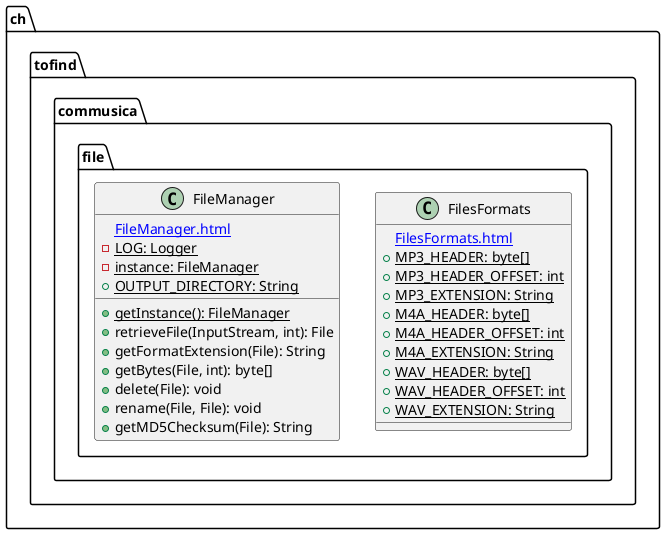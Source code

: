 @startuml

    namespace ch.tofind.commusica.file {

        class FilesFormats {
            [[FilesFormats.html]]
            {static} +MP3_HEADER: byte[]
            {static} +MP3_HEADER_OFFSET: int
            {static} +MP3_EXTENSION: String
            {static} +M4A_HEADER: byte[]
            {static} +M4A_HEADER_OFFSET: int
            {static} +M4A_EXTENSION: String
            {static} +WAV_HEADER: byte[]
            {static} +WAV_HEADER_OFFSET: int
            {static} +WAV_EXTENSION: String
        }

        class FileManager {
            [[FileManager.html]]
            {static} -LOG: Logger
            {static} -instance: FileManager
            {static} +OUTPUT_DIRECTORY: String
            {static} +getInstance(): FileManager
            +retrieveFile(InputStream, int): File
            +getFormatExtension(File): String
            +getBytes(File, int): byte[]
            +delete(File): void
            +rename(File, File): void
            +getMD5Checksum(File): String
        }

    }

@enduml

